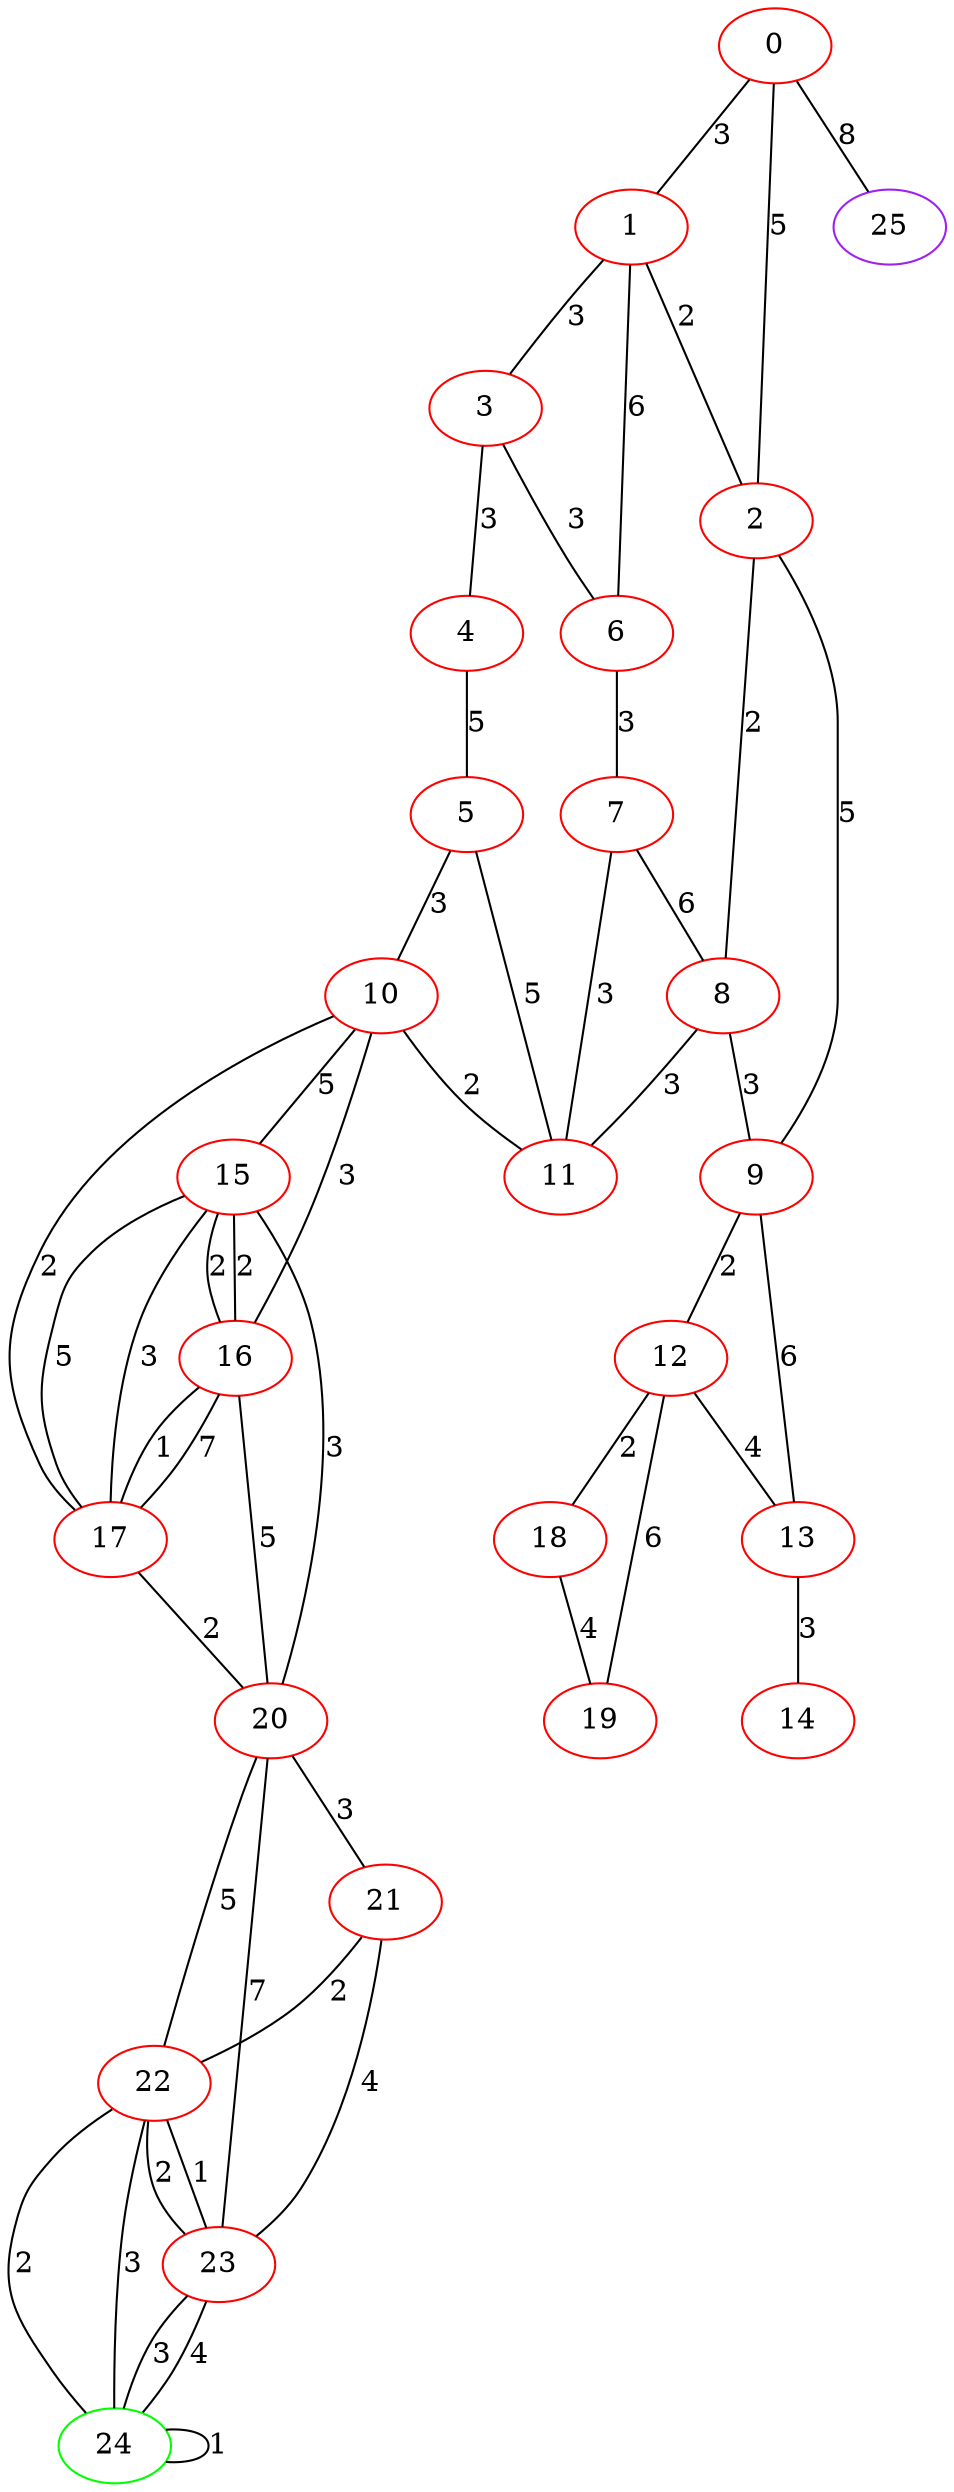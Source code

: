 graph "" {
0 [color=red, weight=1];
1 [color=red, weight=1];
2 [color=red, weight=1];
3 [color=red, weight=1];
4 [color=red, weight=1];
5 [color=red, weight=1];
6 [color=red, weight=1];
7 [color=red, weight=1];
8 [color=red, weight=1];
9 [color=red, weight=1];
10 [color=red, weight=1];
11 [color=red, weight=1];
12 [color=red, weight=1];
13 [color=red, weight=1];
14 [color=red, weight=1];
15 [color=red, weight=1];
16 [color=red, weight=1];
17 [color=red, weight=1];
18 [color=red, weight=1];
19 [color=red, weight=1];
20 [color=red, weight=1];
21 [color=red, weight=1];
22 [color=red, weight=1];
23 [color=red, weight=1];
24 [color=green, weight=2];
25 [color=purple, weight=4];
0 -- 1  [key=0, label=3];
0 -- 2  [key=0, label=5];
0 -- 25  [key=0, label=8];
1 -- 2  [key=0, label=2];
1 -- 3  [key=0, label=3];
1 -- 6  [key=0, label=6];
2 -- 8  [key=0, label=2];
2 -- 9  [key=0, label=5];
3 -- 4  [key=0, label=3];
3 -- 6  [key=0, label=3];
4 -- 5  [key=0, label=5];
5 -- 10  [key=0, label=3];
5 -- 11  [key=0, label=5];
6 -- 7  [key=0, label=3];
7 -- 8  [key=0, label=6];
7 -- 11  [key=0, label=3];
8 -- 9  [key=0, label=3];
8 -- 11  [key=0, label=3];
9 -- 12  [key=0, label=2];
9 -- 13  [key=0, label=6];
10 -- 16  [key=0, label=3];
10 -- 17  [key=0, label=2];
10 -- 11  [key=0, label=2];
10 -- 15  [key=0, label=5];
12 -- 18  [key=0, label=2];
12 -- 19  [key=0, label=6];
12 -- 13  [key=0, label=4];
13 -- 14  [key=0, label=3];
15 -- 16  [key=0, label=2];
15 -- 16  [key=1, label=2];
15 -- 17  [key=0, label=5];
15 -- 17  [key=1, label=3];
15 -- 20  [key=0, label=3];
16 -- 17  [key=0, label=7];
16 -- 17  [key=1, label=1];
16 -- 20  [key=0, label=5];
17 -- 20  [key=0, label=2];
18 -- 19  [key=0, label=4];
20 -- 21  [key=0, label=3];
20 -- 22  [key=0, label=5];
20 -- 23  [key=0, label=7];
21 -- 22  [key=0, label=2];
21 -- 23  [key=0, label=4];
22 -- 24  [key=0, label=2];
22 -- 24  [key=1, label=3];
22 -- 23  [key=0, label=1];
22 -- 23  [key=1, label=2];
23 -- 24  [key=0, label=3];
23 -- 24  [key=1, label=4];
24 -- 24  [key=0, label=1];
}
